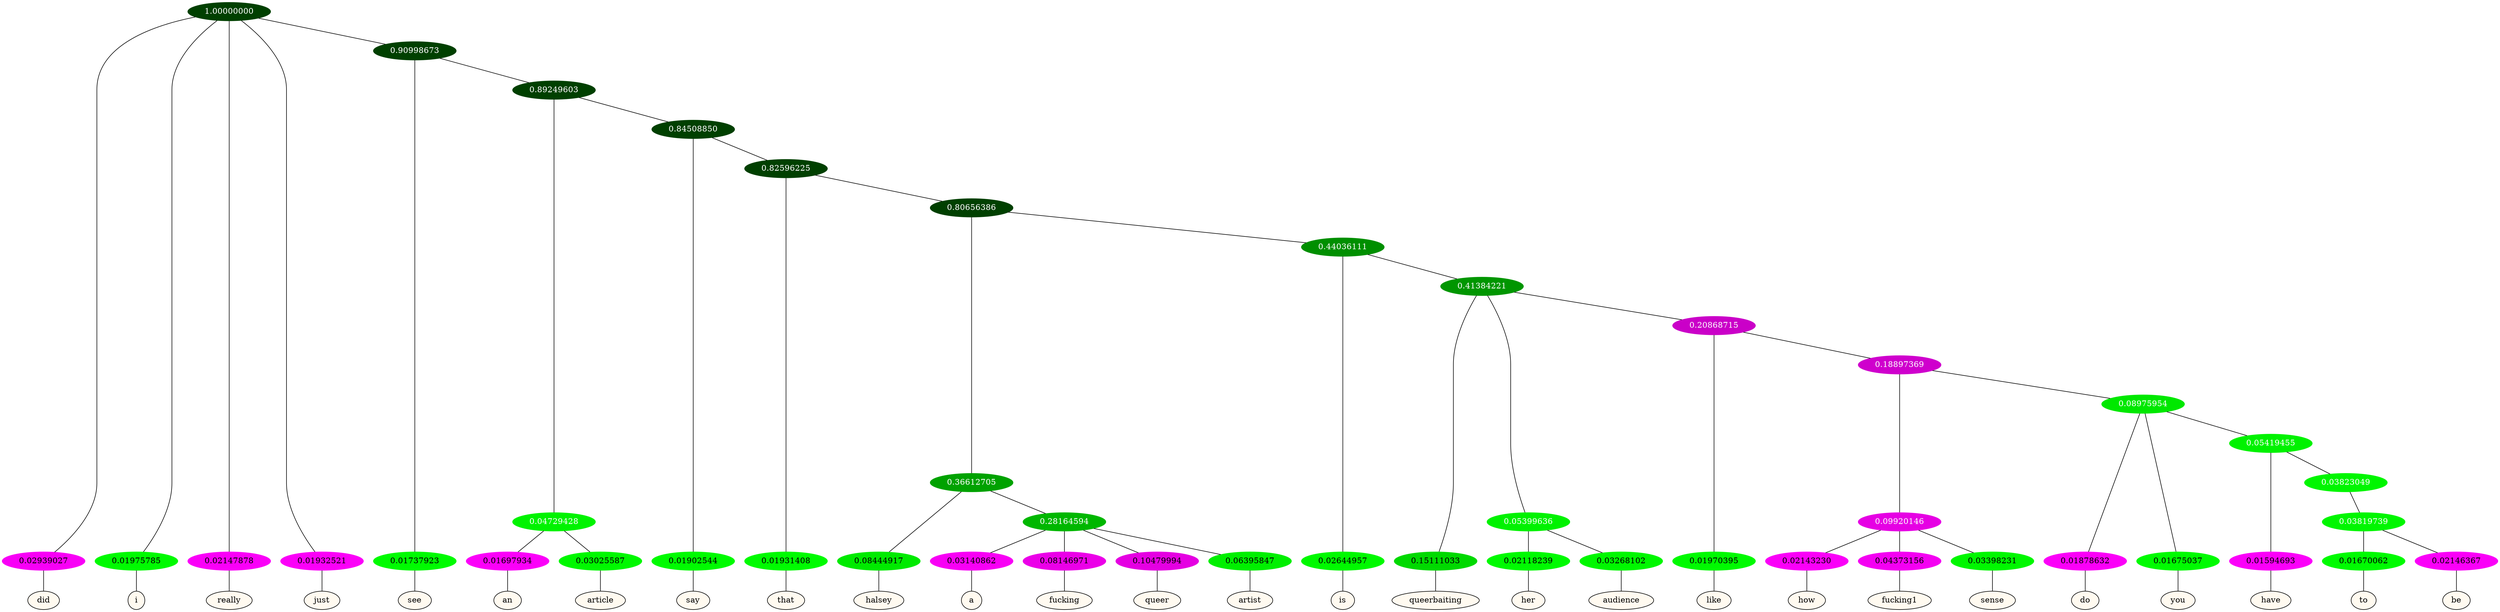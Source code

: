 graph {
	node [format=png height=0.15 nodesep=0.001 ordering=out overlap=prism overlap_scaling=0.01 ranksep=0.001 ratio=0.2 style=filled width=0.15]
	{
		rank=same
		a_w_1 [label=did color=black fillcolor=floralwhite style="filled,solid"]
		a_w_2 [label=i color=black fillcolor=floralwhite style="filled,solid"]
		a_w_3 [label=really color=black fillcolor=floralwhite style="filled,solid"]
		a_w_4 [label=just color=black fillcolor=floralwhite style="filled,solid"]
		a_w_6 [label=see color=black fillcolor=floralwhite style="filled,solid"]
		a_w_10 [label=an color=black fillcolor=floralwhite style="filled,solid"]
		a_w_11 [label=article color=black fillcolor=floralwhite style="filled,solid"]
		a_w_12 [label=say color=black fillcolor=floralwhite style="filled,solid"]
		a_w_14 [label=that color=black fillcolor=floralwhite style="filled,solid"]
		a_w_18 [label=halsey color=black fillcolor=floralwhite style="filled,solid"]
		a_w_22 [label=a color=black fillcolor=floralwhite style="filled,solid"]
		a_w_23 [label=fucking color=black fillcolor=floralwhite style="filled,solid"]
		a_w_24 [label=queer color=black fillcolor=floralwhite style="filled,solid"]
		a_w_25 [label=artist color=black fillcolor=floralwhite style="filled,solid"]
		a_w_20 [label=is color=black fillcolor=floralwhite style="filled,solid"]
		a_w_26 [label=queerbaiting color=black fillcolor=floralwhite style="filled,solid"]
		a_w_29 [label=her color=black fillcolor=floralwhite style="filled,solid"]
		a_w_30 [label=audience color=black fillcolor=floralwhite style="filled,solid"]
		a_w_31 [label=like color=black fillcolor=floralwhite style="filled,solid"]
		a_w_35 [label=how color=black fillcolor=floralwhite style="filled,solid"]
		a_w_36 [label=fucking1 color=black fillcolor=floralwhite style="filled,solid"]
		a_w_37 [label=sense color=black fillcolor=floralwhite style="filled,solid"]
		a_w_38 [label=do color=black fillcolor=floralwhite style="filled,solid"]
		a_w_39 [label=you color=black fillcolor=floralwhite style="filled,solid"]
		a_w_41 [label=have color=black fillcolor=floralwhite style="filled,solid"]
		a_w_44 [label=to color=black fillcolor=floralwhite style="filled,solid"]
		a_w_45 [label=be color=black fillcolor=floralwhite style="filled,solid"]
	}
	a_n_1 -- a_w_1
	a_n_2 -- a_w_2
	a_n_3 -- a_w_3
	a_n_4 -- a_w_4
	a_n_6 -- a_w_6
	a_n_10 -- a_w_10
	a_n_11 -- a_w_11
	a_n_12 -- a_w_12
	a_n_14 -- a_w_14
	a_n_18 -- a_w_18
	a_n_22 -- a_w_22
	a_n_23 -- a_w_23
	a_n_24 -- a_w_24
	a_n_25 -- a_w_25
	a_n_20 -- a_w_20
	a_n_26 -- a_w_26
	a_n_29 -- a_w_29
	a_n_30 -- a_w_30
	a_n_31 -- a_w_31
	a_n_35 -- a_w_35
	a_n_36 -- a_w_36
	a_n_37 -- a_w_37
	a_n_38 -- a_w_38
	a_n_39 -- a_w_39
	a_n_41 -- a_w_41
	a_n_44 -- a_w_44
	a_n_45 -- a_w_45
	{
		rank=same
		a_n_1 [label=0.02939027 color="0.835 1.000 0.971" fontcolor=black]
		a_n_2 [label=0.01975785 color="0.334 1.000 0.980" fontcolor=black]
		a_n_3 [label=0.02147878 color="0.835 1.000 0.979" fontcolor=black]
		a_n_4 [label=0.01932521 color="0.835 1.000 0.981" fontcolor=black]
		a_n_6 [label=0.01737923 color="0.334 1.000 0.983" fontcolor=black]
		a_n_10 [label=0.01697934 color="0.835 1.000 0.983" fontcolor=black]
		a_n_11 [label=0.03025587 color="0.334 1.000 0.970" fontcolor=black]
		a_n_12 [label=0.01902544 color="0.334 1.000 0.981" fontcolor=black]
		a_n_14 [label=0.01931408 color="0.334 1.000 0.981" fontcolor=black]
		a_n_18 [label=0.08444917 color="0.334 1.000 0.916" fontcolor=black]
		a_n_22 [label=0.03140862 color="0.835 1.000 0.969" fontcolor=black]
		a_n_23 [label=0.08146971 color="0.835 1.000 0.919" fontcolor=black]
		a_n_24 [label=0.10479994 color="0.835 1.000 0.895" fontcolor=black]
		a_n_25 [label=0.06395847 color="0.334 1.000 0.936" fontcolor=black]
		a_n_20 [label=0.02644957 color="0.334 1.000 0.974" fontcolor=black]
		a_n_26 [label=0.15111033 color="0.334 1.000 0.849" fontcolor=black]
		a_n_29 [label=0.02118239 color="0.334 1.000 0.979" fontcolor=black]
		a_n_30 [label=0.03268102 color="0.334 1.000 0.967" fontcolor=black]
		a_n_31 [label=0.01970395 color="0.334 1.000 0.980" fontcolor=black]
		a_n_35 [label=0.02143230 color="0.835 1.000 0.979" fontcolor=black]
		a_n_36 [label=0.04373156 color="0.835 1.000 0.956" fontcolor=black]
		a_n_37 [label=0.03398231 color="0.334 1.000 0.966" fontcolor=black]
		a_n_38 [label=0.01878632 color="0.835 1.000 0.981" fontcolor=black]
		a_n_39 [label=0.01675037 color="0.334 1.000 0.983" fontcolor=black]
		a_n_41 [label=0.01594693 color="0.835 1.000 0.984" fontcolor=black]
		a_n_44 [label=0.01670062 color="0.334 1.000 0.983" fontcolor=black]
		a_n_45 [label=0.02146367 color="0.835 1.000 0.979" fontcolor=black]
	}
	a_n_0 [label=1.00000000 color="0.334 1.000 0.250" fontcolor=grey99]
	a_n_0 -- a_n_1
	a_n_0 -- a_n_2
	a_n_0 -- a_n_3
	a_n_0 -- a_n_4
	a_n_5 [label=0.90998673 color="0.334 1.000 0.250" fontcolor=grey99]
	a_n_0 -- a_n_5
	a_n_5 -- a_n_6
	a_n_7 [label=0.89249603 color="0.334 1.000 0.250" fontcolor=grey99]
	a_n_5 -- a_n_7
	a_n_8 [label=0.04729428 color="0.334 1.000 0.953" fontcolor=grey99]
	a_n_7 -- a_n_8
	a_n_9 [label=0.84508850 color="0.334 1.000 0.250" fontcolor=grey99]
	a_n_7 -- a_n_9
	a_n_8 -- a_n_10
	a_n_8 -- a_n_11
	a_n_9 -- a_n_12
	a_n_13 [label=0.82596225 color="0.334 1.000 0.250" fontcolor=grey99]
	a_n_9 -- a_n_13
	a_n_13 -- a_n_14
	a_n_15 [label=0.80656386 color="0.334 1.000 0.250" fontcolor=grey99]
	a_n_13 -- a_n_15
	a_n_16 [label=0.36612705 color="0.334 1.000 0.634" fontcolor=grey99]
	a_n_15 -- a_n_16
	a_n_17 [label=0.44036111 color="0.334 1.000 0.560" fontcolor=grey99]
	a_n_15 -- a_n_17
	a_n_16 -- a_n_18
	a_n_19 [label=0.28164594 color="0.334 1.000 0.718" fontcolor=grey99]
	a_n_16 -- a_n_19
	a_n_17 -- a_n_20
	a_n_21 [label=0.41384221 color="0.334 1.000 0.586" fontcolor=grey99]
	a_n_17 -- a_n_21
	a_n_19 -- a_n_22
	a_n_19 -- a_n_23
	a_n_19 -- a_n_24
	a_n_19 -- a_n_25
	a_n_21 -- a_n_26
	a_n_27 [label=0.05399636 color="0.334 1.000 0.946" fontcolor=grey99]
	a_n_21 -- a_n_27
	a_n_28 [label=0.20868715 color="0.835 1.000 0.791" fontcolor=grey99]
	a_n_21 -- a_n_28
	a_n_27 -- a_n_29
	a_n_27 -- a_n_30
	a_n_28 -- a_n_31
	a_n_32 [label=0.18897369 color="0.835 1.000 0.811" fontcolor=grey99]
	a_n_28 -- a_n_32
	a_n_33 [label=0.09920146 color="0.835 1.000 0.901" fontcolor=grey99]
	a_n_32 -- a_n_33
	a_n_34 [label=0.08975954 color="0.334 1.000 0.910" fontcolor=grey99]
	a_n_32 -- a_n_34
	a_n_33 -- a_n_35
	a_n_33 -- a_n_36
	a_n_33 -- a_n_37
	a_n_34 -- a_n_38
	a_n_34 -- a_n_39
	a_n_40 [label=0.05419455 color="0.334 1.000 0.946" fontcolor=grey99]
	a_n_34 -- a_n_40
	a_n_40 -- a_n_41
	a_n_42 [label=0.03823049 color="0.334 1.000 0.962" fontcolor=grey99]
	a_n_40 -- a_n_42
	a_n_43 [label=0.03819739 color="0.334 1.000 0.962" fontcolor=grey99]
	a_n_42 -- a_n_43
	a_n_43 -- a_n_44
	a_n_43 -- a_n_45
}
